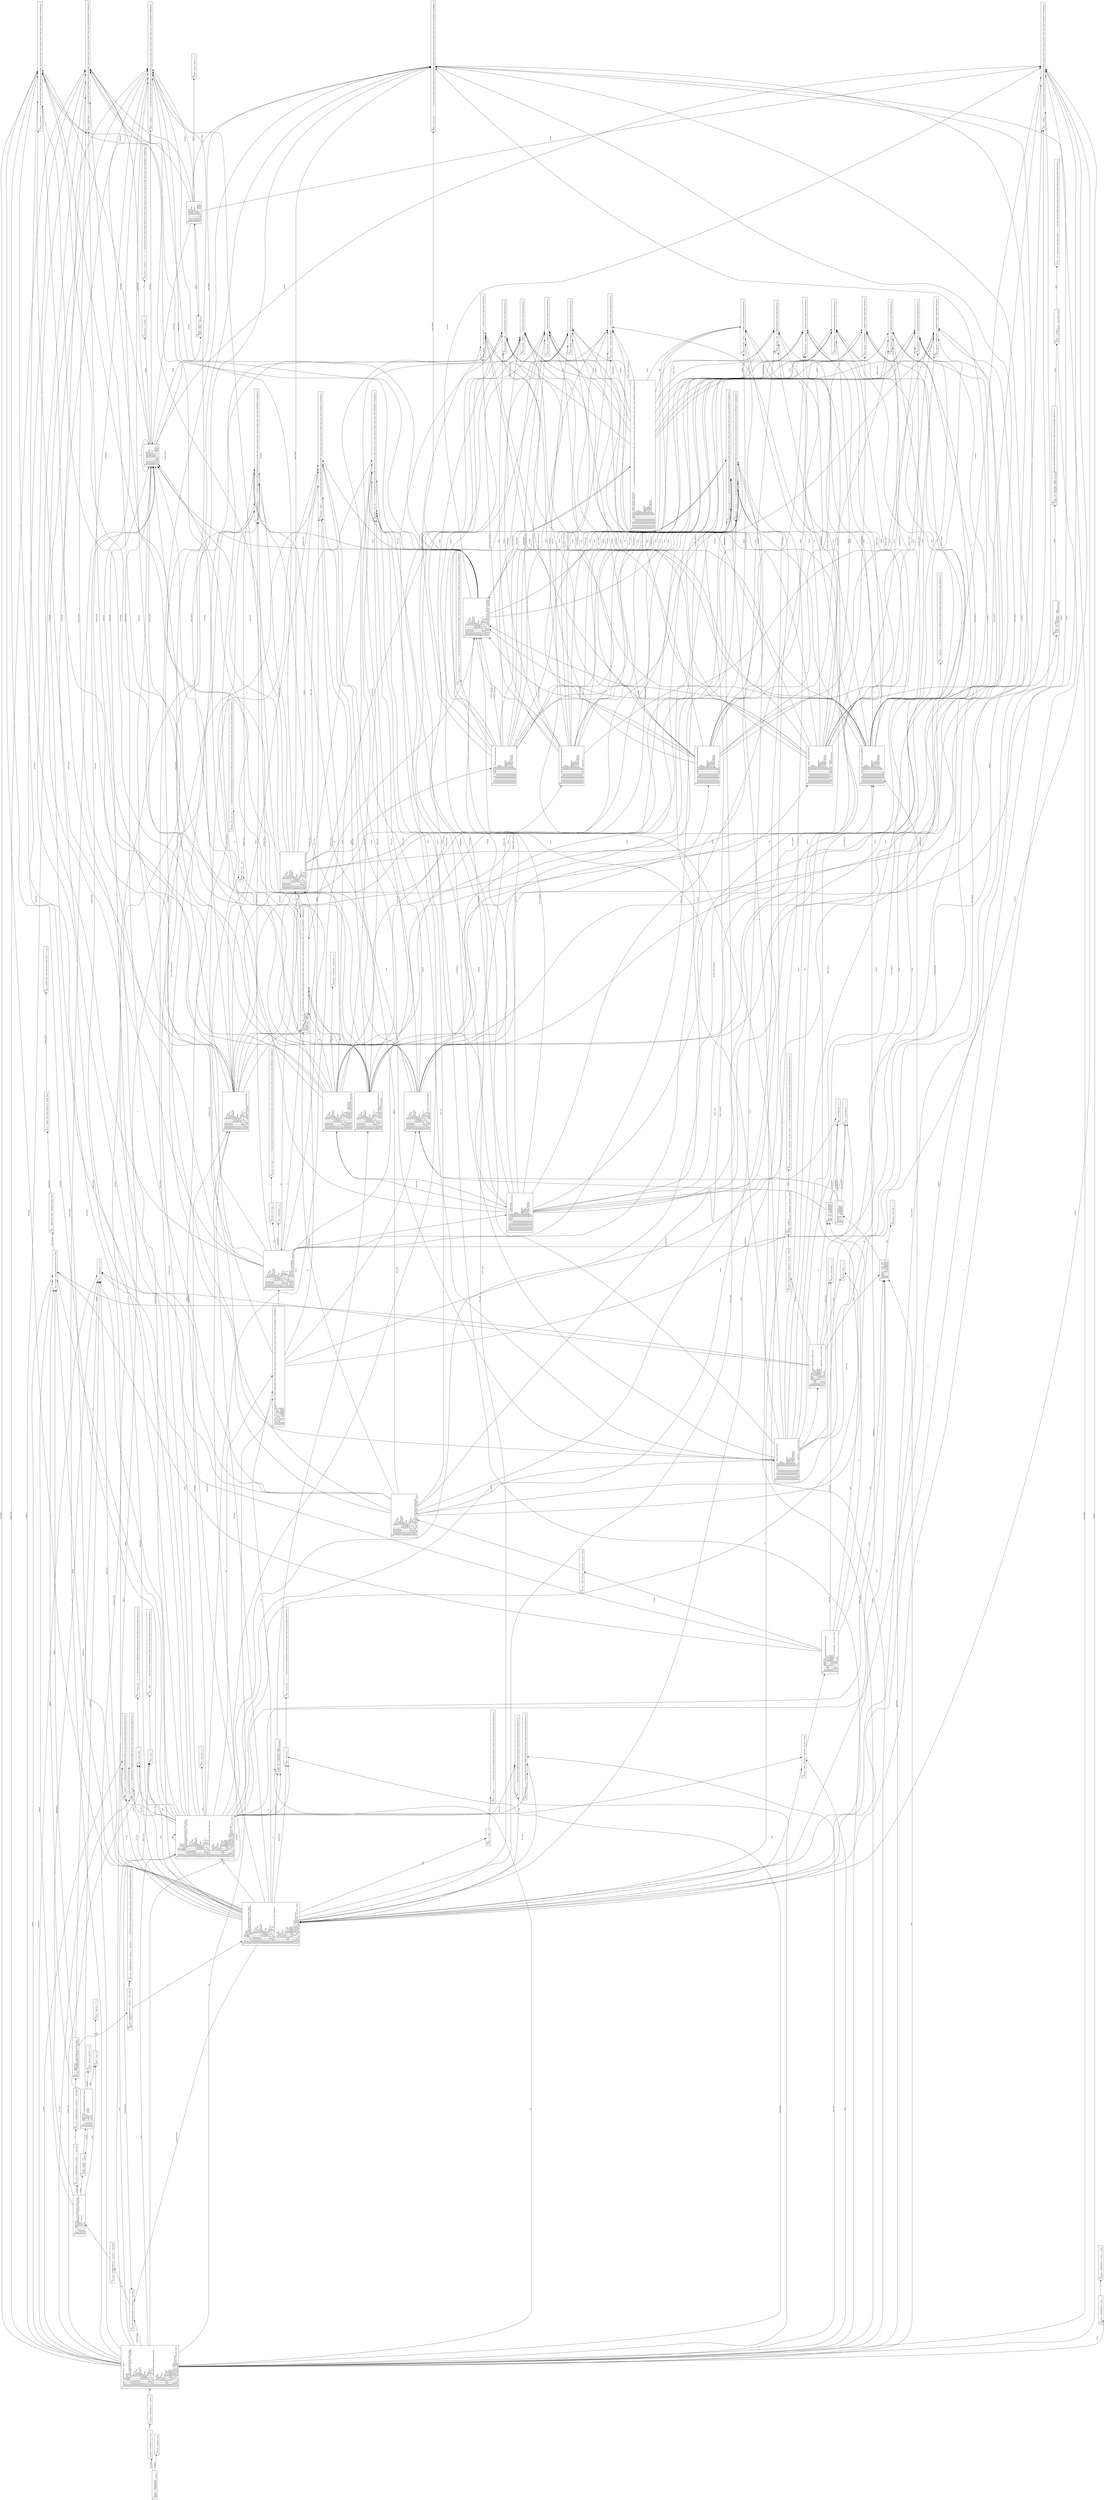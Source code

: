 digraph y {
	edge [fontsize=10];
	node [shape=box,fontsize=10];
	orientation=landscape;
	rankdir=LR;
	/*
	margin=0.2;
	page="8.27,11.69"; // for A4 printing
	ratio=auto;
	*/

	q0 [label="0:\l  $accept -> . program $end\l  program -> . PROGRAM ID '{' stmts '}'\l"];
	q1 [label="1:\l  program -> PROGRAM . ID '{' stmts '}'\l"];
	q2 [label="2:\l  $accept -> program . $end\l"];
	q3 [label="3:\l  program -> PROGRAM ID . '{' stmts '}'\l"];
	q4 [label="4:\l  program -> PROGRAM ID '{' . stmts '}'\l  stmts -> . stmt\l  stmts -> . stmt stmts\l  type -> . PRIMITIVE\l  type -> . ARRAY LESS_THAN PRIMITIVE MORE_THAN\l  func_def -> . SUBPROGRAM ID '(' params ')' ':' type block\l  expression -> . ID\l  expression -> . literal\l  expression -> . func_call\l  expression -> . binary_expr\l  expression -> . access\l  expression -> . primitive_func\l  access -> . ID '[' expression ']'\l  literal -> . INTEGER\l  literal -> . DOUBLE\l  literal -> . CARACTERE\l  literal -> . STRING\l  literal -> . array_literal\l  array_literal -> . '{' literais '}'\l  func_call -> . ID '(' args ')'\l  primitive_func -> . ID '.' ID\l  binary_expr -> . expression binary_operator expression\l  stmt -> . ';'\l  stmt -> . func_def\l  stmt -> . expression ';'\l  stmt -> . if_stmt\l  stmt -> . for_stmt\l  stmt -> . return_stmt ';'\l  stmt -> . atrib ';'\l  stmt -> . declaration ';'\l  declaration -> . type atrib\l  declaration -> . type ID\l  atrib -> . ID '=' expression\l  atrib -> . ID INCREMENT\l  atrib -> . ID DECREMENT\l  if_stmt -> . IF '(' expression ')' block\l  if_stmt -> . IF '(' expression ')' block ELSE block\l  for_stmt -> . FOR '(' for_part ';' expression ';' for_part ')' block\l  return_stmt -> . RETURN expression\l"];
	q5 [label="5:\l  expression -> ID . { ';' OR AND MOD SPLIT TIMES POWER MINUS PLUS MORE_THAN_EQUALS LESS_THAN_EQUALS MORE_THAN LESS_THAN DIFFERENT COMPARISON }\l  access -> ID . '[' expression ']'\l  func_call -> ID . '(' args ')'\l  primitive_func -> ID . '.' ID\l  atrib -> ID . '=' expression\l  atrib -> ID . INCREMENT\l  atrib -> ID . DECREMENT\l"];
	q6 [label="6:\l  type -> PRIMITIVE . { '{' ID }\l"];
	q7 [label="7:\l  type -> ARRAY . LESS_THAN PRIMITIVE MORE_THAN\l"];
	q8 [label="8:\l  literal -> INTEGER . { ';' ']' ',' ')' '}' OR AND MOD SPLIT TIMES POWER MINUS PLUS MORE_THAN_EQUALS LESS_THAN_EQUALS MORE_THAN LESS_THAN DIFFERENT COMPARISON }\l"];
	q9 [label="9:\l  literal -> CARACTERE . { ';' ']' ',' ')' '}' OR AND MOD SPLIT TIMES POWER MINUS PLUS MORE_THAN_EQUALS LESS_THAN_EQUALS MORE_THAN LESS_THAN DIFFERENT COMPARISON }\l"];
	q10 [label="10:\l  literal -> DOUBLE . { ';' ']' ',' ')' '}' OR AND MOD SPLIT TIMES POWER MINUS PLUS MORE_THAN_EQUALS LESS_THAN_EQUALS MORE_THAN LESS_THAN DIFFERENT COMPARISON }\l"];
	q11 [label="11:\l  literal -> STRING . { ';' ']' ',' ')' '}' OR AND MOD SPLIT TIMES POWER MINUS PLUS MORE_THAN_EQUALS LESS_THAN_EQUALS MORE_THAN LESS_THAN DIFFERENT COMPARISON }\l"];
	q12 [label="12:\l  func_def -> SUBPROGRAM . ID '(' params ')' ':' type block\l"];
	q13 [label="13:\l  if_stmt -> IF . '(' expression ')' block\l  if_stmt -> IF . '(' expression ')' block ELSE block\l"];
	q14 [label="14:\l  for_stmt -> FOR . '(' for_part ';' expression ';' for_part ')' block\l"];
	q15 [label="15:\l  expression -> . ID\l  expression -> . literal\l  expression -> . func_call\l  expression -> . binary_expr\l  expression -> . access\l  expression -> . primitive_func\l  access -> . ID '[' expression ']'\l  literal -> . INTEGER\l  literal -> . DOUBLE\l  literal -> . CARACTERE\l  literal -> . STRING\l  literal -> . array_literal\l  array_literal -> . '{' literais '}'\l  func_call -> . ID '(' args ')'\l  primitive_func -> . ID '.' ID\l  binary_expr -> . expression binary_operator expression\l  return_stmt -> RETURN . expression\l"];
	q16 [label="16:\l  literal -> . INTEGER\l  literal -> . DOUBLE\l  literal -> . CARACTERE\l  literal -> . STRING\l  literal -> . array_literal\l  literais -> . literal\l  literais -> . literal ',' literais\l  array_literal -> . '{' literais '}'\l  array_literal -> '{' . literais '}'\l"];
	q17 [label="17:\l  stmt -> ';' . { ';' '}' '{' RETURN FOR IF SUBPROGRAM STRING DOUBLE CARACTERE INTEGER ARRAY PRIMITIVE ID }\l"];
	q18 [label="18:\l  program -> PROGRAM ID '{' stmts . '}'\l"];
	q19 [label="19:\l  stmts -> . stmt\l  stmts -> stmt . { '}' }\l  stmts -> . stmt stmts\l  stmts -> stmt . stmts\l  type -> . PRIMITIVE\l  type -> . ARRAY LESS_THAN PRIMITIVE MORE_THAN\l  func_def -> . SUBPROGRAM ID '(' params ')' ':' type block\l  expression -> . ID\l  expression -> . literal\l  expression -> . func_call\l  expression -> . binary_expr\l  expression -> . access\l  expression -> . primitive_func\l  access -> . ID '[' expression ']'\l  literal -> . INTEGER\l  literal -> . DOUBLE\l  literal -> . CARACTERE\l  literal -> . STRING\l  literal -> . array_literal\l  array_literal -> . '{' literais '}'\l  func_call -> . ID '(' args ')'\l  primitive_func -> . ID '.' ID\l  binary_expr -> . expression binary_operator expression\l  stmt -> . ';'\l  stmt -> . func_def\l  stmt -> . expression ';'\l  stmt -> . if_stmt\l  stmt -> . for_stmt\l  stmt -> . return_stmt ';'\l  stmt -> . atrib ';'\l  stmt -> . declaration ';'\l  declaration -> . type atrib\l  declaration -> . type ID\l  atrib -> . ID '=' expression\l  atrib -> . ID INCREMENT\l  atrib -> . ID DECREMENT\l  if_stmt -> . IF '(' expression ')' block\l  if_stmt -> . IF '(' expression ')' block ELSE block\l  for_stmt -> . FOR '(' for_part ';' expression ';' for_part ')' block\l  return_stmt -> . RETURN expression\l"];
	q20 [label="20:\l  declaration -> type . atrib\l  declaration -> type . ID\l  atrib -> . ID '=' expression\l  atrib -> . ID INCREMENT\l  atrib -> . ID DECREMENT\l"];
	q21 [label="21:\l  stmt -> func_def . { ';' '}' '{' RETURN FOR IF SUBPROGRAM STRING DOUBLE CARACTERE INTEGER ARRAY PRIMITIVE ID }\l"];
	q22 [label="22:\l  binary_expr -> expression . binary_operator expression\l  binary_operator -> . PLUS\l  binary_operator -> . MINUS\l  binary_operator -> . POWER\l  binary_operator -> . TIMES\l  binary_operator -> . SPLIT\l  binary_operator -> . MOD\l  binary_operator -> . COMPARISON\l  binary_operator -> . DIFFERENT\l  binary_operator -> . LESS_THAN\l  binary_operator -> . MORE_THAN\l  binary_operator -> . LESS_THAN_EQUALS\l  binary_operator -> . MORE_THAN_EQUALS\l  binary_operator -> . AND\l  binary_operator -> . OR\l  stmt -> expression . ';'\l"];
	q23 [label="23:\l  expression -> literal . { ';' ']' ',' ')' OR AND MOD SPLIT TIMES POWER MINUS PLUS MORE_THAN_EQUALS LESS_THAN_EQUALS MORE_THAN LESS_THAN DIFFERENT COMPARISON }\l"];
	q24 [label="24:\l  expression -> func_call . { ';' ']' ',' ')' OR AND MOD SPLIT TIMES POWER MINUS PLUS MORE_THAN_EQUALS LESS_THAN_EQUALS MORE_THAN LESS_THAN DIFFERENT COMPARISON }\l"];
	q25 [label="25:\l  expression -> binary_expr . { ';' ']' ',' ')' OR AND MOD SPLIT TIMES POWER MINUS PLUS MORE_THAN_EQUALS LESS_THAN_EQUALS MORE_THAN LESS_THAN DIFFERENT COMPARISON }\l"];
	q26 [label="26:\l  expression -> access . { ';' ']' ',' ')' OR AND MOD SPLIT TIMES POWER MINUS PLUS MORE_THAN_EQUALS LESS_THAN_EQUALS MORE_THAN LESS_THAN DIFFERENT COMPARISON }\l"];
	q27 [label="27:\l  expression -> primitive_func . { ';' ']' ',' ')' OR AND MOD SPLIT TIMES POWER MINUS PLUS MORE_THAN_EQUALS LESS_THAN_EQUALS MORE_THAN LESS_THAN DIFFERENT COMPARISON }\l"];
	q28 [label="28:\l  literal -> array_literal . { ';' ']' ',' ')' '}' OR AND MOD SPLIT TIMES POWER MINUS PLUS MORE_THAN_EQUALS LESS_THAN_EQUALS MORE_THAN LESS_THAN DIFFERENT COMPARISON }\l"];
	q29 [label="29:\l  stmt -> if_stmt . { ';' '}' '{' RETURN FOR IF SUBPROGRAM STRING DOUBLE CARACTERE INTEGER ARRAY PRIMITIVE ID }\l"];
	q30 [label="30:\l  stmt -> for_stmt . { ';' '}' '{' RETURN FOR IF SUBPROGRAM STRING DOUBLE CARACTERE INTEGER ARRAY PRIMITIVE ID }\l"];
	q31 [label="31:\l  stmt -> return_stmt . ';'\l"];
	q32 [label="32:\l  stmt -> atrib . ';'\l"];
	q33 [label="33:\l  stmt -> declaration . ';'\l"];
	q34 [label="34:\l  atrib -> ID INCREMENT . { ';' ')' }\l"];
	q35 [label="35:\l  atrib -> ID DECREMENT . { ';' ')' }\l"];
	q36 [label="36:\l  expression -> . ID\l  expression -> . literal\l  expression -> . func_call\l  expression -> . binary_expr\l  expression -> . access\l  expression -> . primitive_func\l  access -> . ID '[' expression ']'\l  literal -> . INTEGER\l  literal -> . DOUBLE\l  literal -> . CARACTERE\l  literal -> . STRING\l  literal -> . array_literal\l  array_literal -> . '{' literais '}'\l  func_call -> . ID '(' args ')'\l  func_call -> ID '(' . args ')'\l  primitive_func -> . ID '.' ID\l  args -> . expressions\l  expressions -> . expression\l  expressions -> . expression ',' expressions\l  binary_expr -> . expression binary_operator expression\l"];
	q37 [label="37:\l  expression -> . ID\l  expression -> . literal\l  expression -> . func_call\l  expression -> . binary_expr\l  expression -> . access\l  expression -> . primitive_func\l  access -> . ID '[' expression ']'\l  access -> ID '[' . expression ']'\l  literal -> . INTEGER\l  literal -> . DOUBLE\l  literal -> . CARACTERE\l  literal -> . STRING\l  literal -> . array_literal\l  array_literal -> . '{' literais '}'\l  func_call -> . ID '(' args ')'\l  primitive_func -> . ID '.' ID\l  binary_expr -> . expression binary_operator expression\l"];
	q38 [label="38:\l  primitive_func -> ID '.' . ID\l"];
	q39 [label="39:\l  expression -> . ID\l  expression -> . literal\l  expression -> . func_call\l  expression -> . binary_expr\l  expression -> . access\l  expression -> . primitive_func\l  access -> . ID '[' expression ']'\l  literal -> . INTEGER\l  literal -> . DOUBLE\l  literal -> . CARACTERE\l  literal -> . STRING\l  literal -> . array_literal\l  array_literal -> . '{' literais '}'\l  func_call -> . ID '(' args ')'\l  primitive_func -> . ID '.' ID\l  binary_expr -> . expression binary_operator expression\l  atrib -> ID '=' . expression\l"];
	q40 [label="40:\l  type -> ARRAY LESS_THAN . PRIMITIVE MORE_THAN\l"];
	q41 [label="41:\l  func_def -> SUBPROGRAM ID . '(' params ')' ':' type block\l"];
	q42 [label="42:\l  expression -> . ID\l  expression -> . literal\l  expression -> . func_call\l  expression -> . binary_expr\l  expression -> . access\l  expression -> . primitive_func\l  access -> . ID '[' expression ']'\l  literal -> . INTEGER\l  literal -> . DOUBLE\l  literal -> . CARACTERE\l  literal -> . STRING\l  literal -> . array_literal\l  array_literal -> . '{' literais '}'\l  func_call -> . ID '(' args ')'\l  primitive_func -> . ID '.' ID\l  binary_expr -> . expression binary_operator expression\l  if_stmt -> IF '(' . expression ')' block\l  if_stmt -> IF '(' . expression ')' block ELSE block\l"];
	q43 [label="43:\l  type -> . PRIMITIVE\l  type -> . ARRAY LESS_THAN PRIMITIVE MORE_THAN\l  declaration -> . type atrib\l  declaration -> . type ID\l  atrib -> . ID '=' expression\l  atrib -> . ID INCREMENT\l  atrib -> . ID DECREMENT\l  for_stmt -> FOR '(' . for_part ';' expression ';' for_part ')' block\l  for_part -> . atrib\l  for_part -> . declaration\l"];
	q44 [label="44:\l  expression -> ID . { ';' ']' ',' ')' OR AND MOD SPLIT TIMES POWER MINUS PLUS MORE_THAN_EQUALS LESS_THAN_EQUALS MORE_THAN LESS_THAN DIFFERENT COMPARISON }\l  access -> ID . '[' expression ']'\l  func_call -> ID . '(' args ')'\l  primitive_func -> ID . '.' ID\l"];
	q45 [label="45:\l  binary_expr -> expression . binary_operator expression\l  binary_operator -> . PLUS\l  binary_operator -> . MINUS\l  binary_operator -> . POWER\l  binary_operator -> . TIMES\l  binary_operator -> . SPLIT\l  binary_operator -> . MOD\l  binary_operator -> . COMPARISON\l  binary_operator -> . DIFFERENT\l  binary_operator -> . LESS_THAN\l  binary_operator -> . MORE_THAN\l  binary_operator -> . LESS_THAN_EQUALS\l  binary_operator -> . MORE_THAN_EQUALS\l  binary_operator -> . AND\l  binary_operator -> . OR\l  return_stmt -> RETURN expression . { ';' }\l"];
	q46 [label="46:\l  literais -> literal . { '}' }\l  literais -> literal . ',' literais\l"];
	q47 [label="47:\l  array_literal -> '{' literais . '}'\l"];
	q48 [label="48:\l  program -> PROGRAM ID '{' stmts '}' . { $end }\l"];
	q49 [label="49:\l  stmts -> stmt stmts . { '}' }\l"];
	q50 [label="50:\l  declaration -> type ID . { ';' ')' }\l  atrib -> ID . '=' expression\l  atrib -> ID . INCREMENT\l  atrib -> ID . DECREMENT\l"];
	q51 [label="51:\l  declaration -> type atrib . { ';' ')' }\l"];
	q52 [label="52:\l  binary_operator -> COMPARISON . { '{' STRING DOUBLE CARACTERE INTEGER ID }\l"];
	q53 [label="53:\l  binary_operator -> DIFFERENT . { '{' STRING DOUBLE CARACTERE INTEGER ID }\l"];
	q54 [label="54:\l  binary_operator -> LESS_THAN . { '{' STRING DOUBLE CARACTERE INTEGER ID }\l"];
	q55 [label="55:\l  binary_operator -> MORE_THAN . { '{' STRING DOUBLE CARACTERE INTEGER ID }\l"];
	q56 [label="56:\l  binary_operator -> LESS_THAN_EQUALS . { '{' STRING DOUBLE CARACTERE INTEGER ID }\l"];
	q57 [label="57:\l  binary_operator -> MORE_THAN_EQUALS . { '{' STRING DOUBLE CARACTERE INTEGER ID }\l"];
	q58 [label="58:\l  binary_operator -> PLUS . { '{' STRING DOUBLE CARACTERE INTEGER ID }\l"];
	q59 [label="59:\l  binary_operator -> MINUS . { '{' STRING DOUBLE CARACTERE INTEGER ID }\l"];
	q60 [label="60:\l  binary_operator -> POWER . { '{' STRING DOUBLE CARACTERE INTEGER ID }\l"];
	q61 [label="61:\l  binary_operator -> TIMES . { '{' STRING DOUBLE CARACTERE INTEGER ID }\l"];
	q62 [label="62:\l  binary_operator -> SPLIT . { '{' STRING DOUBLE CARACTERE INTEGER ID }\l"];
	q63 [label="63:\l  binary_operator -> MOD . { '{' STRING DOUBLE CARACTERE INTEGER ID }\l"];
	q64 [label="64:\l  binary_operator -> AND . { '{' STRING DOUBLE CARACTERE INTEGER ID }\l"];
	q65 [label="65:\l  binary_operator -> OR . { '{' STRING DOUBLE CARACTERE INTEGER ID }\l"];
	q66 [label="66:\l  stmt -> expression ';' . { ';' '}' '{' RETURN FOR IF SUBPROGRAM STRING DOUBLE CARACTERE INTEGER ARRAY PRIMITIVE ID }\l"];
	q67 [label="67:\l  expression -> . ID\l  expression -> . literal\l  expression -> . func_call\l  expression -> . binary_expr\l  expression -> . access\l  expression -> . primitive_func\l  access -> . ID '[' expression ']'\l  literal -> . INTEGER\l  literal -> . DOUBLE\l  literal -> . CARACTERE\l  literal -> . STRING\l  literal -> . array_literal\l  array_literal -> . '{' literais '}'\l  func_call -> . ID '(' args ')'\l  primitive_func -> . ID '.' ID\l  binary_expr -> . expression binary_operator expression\l  binary_expr -> expression binary_operator . expression\l"];
	q68 [label="68:\l  stmt -> return_stmt ';' . { ';' '}' '{' RETURN FOR IF SUBPROGRAM STRING DOUBLE CARACTERE INTEGER ARRAY PRIMITIVE ID }\l"];
	q69 [label="69:\l  stmt -> atrib ';' . { ';' '}' '{' RETURN FOR IF SUBPROGRAM STRING DOUBLE CARACTERE INTEGER ARRAY PRIMITIVE ID }\l"];
	q70 [label="70:\l  stmt -> declaration ';' . { ';' '}' '{' RETURN FOR IF SUBPROGRAM STRING DOUBLE CARACTERE INTEGER ARRAY PRIMITIVE ID }\l"];
	q71 [label="71:\l  expressions -> expression . { ')' }\l  expressions -> expression . ',' expressions\l  binary_expr -> expression . binary_operator expression\l  binary_operator -> . PLUS\l  binary_operator -> . MINUS\l  binary_operator -> . POWER\l  binary_operator -> . TIMES\l  binary_operator -> . SPLIT\l  binary_operator -> . MOD\l  binary_operator -> . COMPARISON\l  binary_operator -> . DIFFERENT\l  binary_operator -> . LESS_THAN\l  binary_operator -> . MORE_THAN\l  binary_operator -> . LESS_THAN_EQUALS\l  binary_operator -> . MORE_THAN_EQUALS\l  binary_operator -> . AND\l  binary_operator -> . OR\l"];
	q72 [label="72:\l  func_call -> ID '(' args . ')'\l"];
	q73 [label="73:\l  args -> expressions . { ')' }\l"];
	q74 [label="74:\l  access -> ID '[' expression . ']'\l  binary_expr -> expression . binary_operator expression\l  binary_operator -> . PLUS\l  binary_operator -> . MINUS\l  binary_operator -> . POWER\l  binary_operator -> . TIMES\l  binary_operator -> . SPLIT\l  binary_operator -> . MOD\l  binary_operator -> . COMPARISON\l  binary_operator -> . DIFFERENT\l  binary_operator -> . LESS_THAN\l  binary_operator -> . MORE_THAN\l  binary_operator -> . LESS_THAN_EQUALS\l  binary_operator -> . MORE_THAN_EQUALS\l  binary_operator -> . AND\l  binary_operator -> . OR\l"];
	q75 [label="75:\l  primitive_func -> ID '.' ID . { ';' ']' ',' ')' OR AND MOD SPLIT TIMES POWER MINUS PLUS MORE_THAN_EQUALS LESS_THAN_EQUALS MORE_THAN LESS_THAN DIFFERENT COMPARISON }\l"];
	q76 [label="76:\l  binary_expr -> expression . binary_operator expression\l  binary_operator -> . PLUS\l  binary_operator -> . MINUS\l  binary_operator -> . POWER\l  binary_operator -> . TIMES\l  binary_operator -> . SPLIT\l  binary_operator -> . MOD\l  binary_operator -> . COMPARISON\l  binary_operator -> . DIFFERENT\l  binary_operator -> . LESS_THAN\l  binary_operator -> . MORE_THAN\l  binary_operator -> . LESS_THAN_EQUALS\l  binary_operator -> . MORE_THAN_EQUALS\l  binary_operator -> . AND\l  binary_operator -> . OR\l  atrib -> ID '=' expression . { ';' ')' }\l"];
	q77 [label="77:\l  type -> ARRAY LESS_THAN PRIMITIVE . MORE_THAN\l"];
	q78 [label="78:\l  type -> . PRIMITIVE\l  type -> . ARRAY LESS_THAN PRIMITIVE MORE_THAN\l  func_def -> SUBPROGRAM ID '(' . params ')' ':' type block\l  params -> . param\l  params -> . param ',' params\l  params -> . { ')' }\l  param -> . type ID\l"];
	q79 [label="79:\l  binary_expr -> expression . binary_operator expression\l  binary_operator -> . PLUS\l  binary_operator -> . MINUS\l  binary_operator -> . POWER\l  binary_operator -> . TIMES\l  binary_operator -> . SPLIT\l  binary_operator -> . MOD\l  binary_operator -> . COMPARISON\l  binary_operator -> . DIFFERENT\l  binary_operator -> . LESS_THAN\l  binary_operator -> . MORE_THAN\l  binary_operator -> . LESS_THAN_EQUALS\l  binary_operator -> . MORE_THAN_EQUALS\l  binary_operator -> . AND\l  binary_operator -> . OR\l  if_stmt -> IF '(' expression . ')' block\l  if_stmt -> IF '(' expression . ')' block ELSE block\l"];
	q80 [label="80:\l  atrib -> ID . '=' expression\l  atrib -> ID . INCREMENT\l  atrib -> ID . DECREMENT\l"];
	q81 [label="81:\l  for_part -> atrib . { ';' ')' }\l"];
	q82 [label="82:\l  for_part -> declaration . { ';' ')' }\l"];
	q83 [label="83:\l  for_stmt -> FOR '(' for_part . ';' expression ';' for_part ')' block\l"];
	q84 [label="84:\l  literal -> . INTEGER\l  literal -> . DOUBLE\l  literal -> . CARACTERE\l  literal -> . STRING\l  literal -> . array_literal\l  literais -> . literal\l  literais -> . literal ',' literais\l  literais -> literal ',' . literais\l  array_literal -> . '{' literais '}'\l"];
	q85 [label="85:\l  array_literal -> '{' literais '}' . { ';' ']' ',' ')' '}' OR AND MOD SPLIT TIMES POWER MINUS PLUS MORE_THAN_EQUALS LESS_THAN_EQUALS MORE_THAN LESS_THAN DIFFERENT COMPARISON }\l"];
	q86 [label="86:\l  binary_expr -> expression . binary_operator expression\l  binary_expr -> expression binary_operator expression . { ';' ']' ',' ')' OR AND MOD SPLIT TIMES POWER MINUS PLUS MORE_THAN_EQUALS LESS_THAN_EQUALS MORE_THAN LESS_THAN DIFFERENT COMPARISON }\l  binary_operator -> . PLUS\l  binary_operator -> . MINUS\l  binary_operator -> . POWER\l  binary_operator -> . TIMES\l  binary_operator -> . SPLIT\l  binary_operator -> . MOD\l  binary_operator -> . COMPARISON\l  binary_operator -> . DIFFERENT\l  binary_operator -> . LESS_THAN\l  binary_operator -> . MORE_THAN\l  binary_operator -> . LESS_THAN_EQUALS\l  binary_operator -> . MORE_THAN_EQUALS\l  binary_operator -> . AND\l  binary_operator -> . OR\l"];
	q87 [label="87:\l  expression -> . ID\l  expression -> . literal\l  expression -> . func_call\l  expression -> . binary_expr\l  expression -> . access\l  expression -> . primitive_func\l  access -> . ID '[' expression ']'\l  literal -> . INTEGER\l  literal -> . DOUBLE\l  literal -> . CARACTERE\l  literal -> . STRING\l  literal -> . array_literal\l  array_literal -> . '{' literais '}'\l  func_call -> . ID '(' args ')'\l  primitive_func -> . ID '.' ID\l  expressions -> . expression\l  expressions -> . expression ',' expressions\l  expressions -> expression ',' . expressions\l  binary_expr -> . expression binary_operator expression\l"];
	q88 [label="88:\l  func_call -> ID '(' args ')' . { ';' ']' ',' ')' OR AND MOD SPLIT TIMES POWER MINUS PLUS MORE_THAN_EQUALS LESS_THAN_EQUALS MORE_THAN LESS_THAN DIFFERENT COMPARISON }\l"];
	q89 [label="89:\l  access -> ID '[' expression ']' . { ';' ']' ',' ')' OR AND MOD SPLIT TIMES POWER MINUS PLUS MORE_THAN_EQUALS LESS_THAN_EQUALS MORE_THAN LESS_THAN DIFFERENT COMPARISON }\l"];
	q90 [label="90:\l  type -> ARRAY LESS_THAN PRIMITIVE MORE_THAN . { '{' ID }\l"];
	q91 [label="91:\l  param -> type . ID\l"];
	q92 [label="92:\l  func_def -> SUBPROGRAM ID '(' params . ')' ':' type block\l"];
	q93 [label="93:\l  params -> param . { ')' }\l  params -> param . ',' params\l"];
	q94 [label="94:\l  block -> . '{' stmts '}'\l  if_stmt -> IF '(' expression ')' . block\l  if_stmt -> IF '(' expression ')' . block ELSE block\l"];
	q95 [label="95:\l  expression -> . ID\l  expression -> . literal\l  expression -> . func_call\l  expression -> . binary_expr\l  expression -> . access\l  expression -> . primitive_func\l  access -> . ID '[' expression ']'\l  literal -> . INTEGER\l  literal -> . DOUBLE\l  literal -> . CARACTERE\l  literal -> . STRING\l  literal -> . array_literal\l  array_literal -> . '{' literais '}'\l  func_call -> . ID '(' args ')'\l  primitive_func -> . ID '.' ID\l  binary_expr -> . expression binary_operator expression\l  for_stmt -> FOR '(' for_part ';' . expression ';' for_part ')' block\l"];
	q96 [label="96:\l  literais -> literal ',' literais . { '}' }\l"];
	q97 [label="97:\l  expressions -> expression ',' expressions . { ')' }\l"];
	q98 [label="98:\l  param -> type ID . { ',' ')' }\l"];
	q99 [label="99:\l  func_def -> SUBPROGRAM ID '(' params ')' . ':' type block\l"];
	q100 [label="100:\l  type -> . PRIMITIVE\l  type -> . ARRAY LESS_THAN PRIMITIVE MORE_THAN\l  params -> . param\l  params -> . param ',' params\l  params -> param ',' . params\l  params -> . { ')' }\l  param -> . type ID\l"];
	q101 [label="101:\l  stmts -> . stmt\l  stmts -> . stmt stmts\l  type -> . PRIMITIVE\l  type -> . ARRAY LESS_THAN PRIMITIVE MORE_THAN\l  func_def -> . SUBPROGRAM ID '(' params ')' ':' type block\l  block -> '{' . stmts '}'\l  expression -> . ID\l  expression -> . literal\l  expression -> . func_call\l  expression -> . binary_expr\l  expression -> . access\l  expression -> . primitive_func\l  access -> . ID '[' expression ']'\l  literal -> . INTEGER\l  literal -> . DOUBLE\l  literal -> . CARACTERE\l  literal -> . STRING\l  literal -> . array_literal\l  array_literal -> . '{' literais '}'\l  func_call -> . ID '(' args ')'\l  primitive_func -> . ID '.' ID\l  binary_expr -> . expression binary_operator expression\l  stmt -> . ';'\l  stmt -> . func_def\l  stmt -> . expression ';'\l  stmt -> . if_stmt\l  stmt -> . for_stmt\l  stmt -> . return_stmt ';'\l  stmt -> . atrib ';'\l  stmt -> . declaration ';'\l  declaration -> . type atrib\l  declaration -> . type ID\l  atrib -> . ID '=' expression\l  atrib -> . ID INCREMENT\l  atrib -> . ID DECREMENT\l  if_stmt -> . IF '(' expression ')' block\l  if_stmt -> . IF '(' expression ')' block ELSE block\l  for_stmt -> . FOR '(' for_part ';' expression ';' for_part ')' block\l  return_stmt -> . RETURN expression\l"];
	q102 [label="102:\l  if_stmt -> IF '(' expression ')' block . { ';' '}' '{' RETURN FOR IF SUBPROGRAM STRING DOUBLE CARACTERE INTEGER ARRAY PRIMITIVE ID }\l  if_stmt -> IF '(' expression ')' block . ELSE block\l"];
	q103 [label="103:\l  binary_expr -> expression . binary_operator expression\l  binary_operator -> . PLUS\l  binary_operator -> . MINUS\l  binary_operator -> . POWER\l  binary_operator -> . TIMES\l  binary_operator -> . SPLIT\l  binary_operator -> . MOD\l  binary_operator -> . COMPARISON\l  binary_operator -> . DIFFERENT\l  binary_operator -> . LESS_THAN\l  binary_operator -> . MORE_THAN\l  binary_operator -> . LESS_THAN_EQUALS\l  binary_operator -> . MORE_THAN_EQUALS\l  binary_operator -> . AND\l  binary_operator -> . OR\l  for_stmt -> FOR '(' for_part ';' expression . ';' for_part ')' block\l"];
	q104 [label="104:\l  type -> . PRIMITIVE\l  type -> . ARRAY LESS_THAN PRIMITIVE MORE_THAN\l  func_def -> SUBPROGRAM ID '(' params ')' ':' . type block\l"];
	q105 [label="105:\l  params -> param ',' params . { ')' }\l"];
	q106 [label="106:\l  block -> '{' stmts . '}'\l"];
	q107 [label="107:\l  block -> . '{' stmts '}'\l  if_stmt -> IF '(' expression ')' block ELSE . block\l"];
	q108 [label="108:\l  type -> . PRIMITIVE\l  type -> . ARRAY LESS_THAN PRIMITIVE MORE_THAN\l  declaration -> . type atrib\l  declaration -> . type ID\l  atrib -> . ID '=' expression\l  atrib -> . ID INCREMENT\l  atrib -> . ID DECREMENT\l  for_stmt -> FOR '(' for_part ';' expression ';' . for_part ')' block\l  for_part -> . atrib\l  for_part -> . declaration\l"];
	q109 [label="109:\l  func_def -> SUBPROGRAM ID '(' params ')' ':' type . block\l  block -> . '{' stmts '}'\l"];
	q110 [label="110:\l  block -> '{' stmts '}' . { ';' '}' '{' RETURN FOR ELSE IF SUBPROGRAM STRING DOUBLE CARACTERE INTEGER ARRAY PRIMITIVE ID }\l"];
	q111 [label="111:\l  if_stmt -> IF '(' expression ')' block ELSE block . { ';' '}' '{' RETURN FOR IF SUBPROGRAM STRING DOUBLE CARACTERE INTEGER ARRAY PRIMITIVE ID }\l"];
	q112 [label="112:\l  for_stmt -> FOR '(' for_part ';' expression ';' for_part . ')' block\l"];
	q113 [label="113:\l  func_def -> SUBPROGRAM ID '(' params ')' ':' type block . { ';' '}' '{' RETURN FOR IF SUBPROGRAM STRING DOUBLE CARACTERE INTEGER ARRAY PRIMITIVE ID }\l"];
	q114 [label="114:\l  block -> . '{' stmts '}'\l  for_stmt -> FOR '(' for_part ';' expression ';' for_part ')' . block\l"];
	q115 [label="115:\l  for_stmt -> FOR '(' for_part ';' expression ';' for_part ')' block . { ';' '}' '{' RETURN FOR IF SUBPROGRAM STRING DOUBLE CARACTERE INTEGER ARRAY PRIMITIVE ID }\l"];

	q0 -> q1 [label="PROGRAM"];
	q0 -> q2 [label="program"];
	q1 -> q3 [label="ID"];
	q3 -> q4 [label="'{'"];
	q4 -> q5 [label="ID"];
	q4 -> q6 [label="PRIMITIVE"];
	q4 -> q7 [label="ARRAY"];
	q4 -> q8 [label="INTEGER"];
	q4 -> q9 [label="CARACTERE"];
	q4 -> q10 [label="DOUBLE"];
	q4 -> q11 [label="STRING"];
	q4 -> q12 [label="SUBPROGRAM"];
	q4 -> q13 [label="IF"];
	q4 -> q14 [label="FOR"];
	q4 -> q15 [label="RETURN"];
	q4 -> q16 [label="'{'"];
	q4 -> q17 [label="';'"];
	q4 -> q18 [label="stmts"];
	q4 -> q19 [label="stmt"];
	q4 -> q20 [label="type"];
	q4 -> q21 [label="func_def"];
	q4 -> q22 [label="expression"];
	q4 -> q23 [label="literal"];
	q4 -> q24 [label="func_call"];
	q4 -> q25 [label="binary_expr"];
	q4 -> q26 [label="access"];
	q4 -> q27 [label="primitive_func"];
	q4 -> q28 [label="array_literal"];
	q4 -> q29 [label="if_stmt"];
	q4 -> q30 [label="for_stmt"];
	q4 -> q31 [label="return_stmt"];
	q4 -> q32 [label="atrib"];
	q4 -> q33 [label="declaration"];
	q5 -> q34 [label="INCREMENT"];
	q5 -> q35 [label="DECREMENT"];
	q5 -> q36 [label="'('"];
	q5 -> q37 [label="'['"];
	q5 -> q38 [label="'.'"];
	q5 -> q39 [label="'='"];
	q7 -> q40 [label="LESS_THAN"];
	q12 -> q41 [label="ID"];
	q13 -> q42 [label="'('"];
	q14 -> q43 [label="'('"];
	q15 -> q44 [label="ID"];
	q15 -> q8 [label="INTEGER"];
	q15 -> q9 [label="CARACTERE"];
	q15 -> q10 [label="DOUBLE"];
	q15 -> q11 [label="STRING"];
	q15 -> q16 [label="'{'"];
	q15 -> q45 [label="expression"];
	q15 -> q23 [label="literal"];
	q15 -> q24 [label="func_call"];
	q15 -> q25 [label="binary_expr"];
	q15 -> q26 [label="access"];
	q15 -> q27 [label="primitive_func"];
	q15 -> q28 [label="array_literal"];
	q16 -> q8 [label="INTEGER"];
	q16 -> q9 [label="CARACTERE"];
	q16 -> q10 [label="DOUBLE"];
	q16 -> q11 [label="STRING"];
	q16 -> q16 [label="'{'"];
	q16 -> q46 [label="literal"];
	q16 -> q28 [label="array_literal"];
	q16 -> q47 [label="literais"];
	q18 -> q48 [label="'}'"];
	q19 -> q5 [label="ID"];
	q19 -> q6 [label="PRIMITIVE"];
	q19 -> q7 [label="ARRAY"];
	q19 -> q8 [label="INTEGER"];
	q19 -> q9 [label="CARACTERE"];
	q19 -> q10 [label="DOUBLE"];
	q19 -> q11 [label="STRING"];
	q19 -> q12 [label="SUBPROGRAM"];
	q19 -> q13 [label="IF"];
	q19 -> q14 [label="FOR"];
	q19 -> q15 [label="RETURN"];
	q19 -> q16 [label="'{'"];
	q19 -> q17 [label="';'"];
	q19 -> q49 [label="stmts"];
	q19 -> q19 [label="stmt"];
	q19 -> q20 [label="type"];
	q19 -> q21 [label="func_def"];
	q19 -> q22 [label="expression"];
	q19 -> q23 [label="literal"];
	q19 -> q24 [label="func_call"];
	q19 -> q25 [label="binary_expr"];
	q19 -> q26 [label="access"];
	q19 -> q27 [label="primitive_func"];
	q19 -> q28 [label="array_literal"];
	q19 -> q29 [label="if_stmt"];
	q19 -> q30 [label="for_stmt"];
	q19 -> q31 [label="return_stmt"];
	q19 -> q32 [label="atrib"];
	q19 -> q33 [label="declaration"];
	q20 -> q50 [label="ID"];
	q20 -> q51 [label="atrib"];
	q22 -> q52 [label="COMPARISON"];
	q22 -> q53 [label="DIFFERENT"];
	q22 -> q54 [label="LESS_THAN"];
	q22 -> q55 [label="MORE_THAN"];
	q22 -> q56 [label="LESS_THAN_EQUALS"];
	q22 -> q57 [label="MORE_THAN_EQUALS"];
	q22 -> q58 [label="PLUS"];
	q22 -> q59 [label="MINUS"];
	q22 -> q60 [label="POWER"];
	q22 -> q61 [label="TIMES"];
	q22 -> q62 [label="SPLIT"];
	q22 -> q63 [label="MOD"];
	q22 -> q64 [label="AND"];
	q22 -> q65 [label="OR"];
	q22 -> q66 [label="';'"];
	q22 -> q67 [label="binary_operator"];
	q31 -> q68 [label="';'"];
	q32 -> q69 [label="';'"];
	q33 -> q70 [label="';'"];
	q36 -> q44 [label="ID"];
	q36 -> q8 [label="INTEGER"];
	q36 -> q9 [label="CARACTERE"];
	q36 -> q10 [label="DOUBLE"];
	q36 -> q11 [label="STRING"];
	q36 -> q16 [label="'{'"];
	q36 -> q71 [label="expression"];
	q36 -> q23 [label="literal"];
	q36 -> q24 [label="func_call"];
	q36 -> q25 [label="binary_expr"];
	q36 -> q26 [label="access"];
	q36 -> q27 [label="primitive_func"];
	q36 -> q28 [label="array_literal"];
	q36 -> q72 [label="args"];
	q36 -> q73 [label="expressions"];
	q37 -> q44 [label="ID"];
	q37 -> q8 [label="INTEGER"];
	q37 -> q9 [label="CARACTERE"];
	q37 -> q10 [label="DOUBLE"];
	q37 -> q11 [label="STRING"];
	q37 -> q16 [label="'{'"];
	q37 -> q74 [label="expression"];
	q37 -> q23 [label="literal"];
	q37 -> q24 [label="func_call"];
	q37 -> q25 [label="binary_expr"];
	q37 -> q26 [label="access"];
	q37 -> q27 [label="primitive_func"];
	q37 -> q28 [label="array_literal"];
	q38 -> q75 [label="ID"];
	q39 -> q44 [label="ID"];
	q39 -> q8 [label="INTEGER"];
	q39 -> q9 [label="CARACTERE"];
	q39 -> q10 [label="DOUBLE"];
	q39 -> q11 [label="STRING"];
	q39 -> q16 [label="'{'"];
	q39 -> q76 [label="expression"];
	q39 -> q23 [label="literal"];
	q39 -> q24 [label="func_call"];
	q39 -> q25 [label="binary_expr"];
	q39 -> q26 [label="access"];
	q39 -> q27 [label="primitive_func"];
	q39 -> q28 [label="array_literal"];
	q40 -> q77 [label="PRIMITIVE"];
	q41 -> q78 [label="'('"];
	q42 -> q44 [label="ID"];
	q42 -> q8 [label="INTEGER"];
	q42 -> q9 [label="CARACTERE"];
	q42 -> q10 [label="DOUBLE"];
	q42 -> q11 [label="STRING"];
	q42 -> q16 [label="'{'"];
	q42 -> q79 [label="expression"];
	q42 -> q23 [label="literal"];
	q42 -> q24 [label="func_call"];
	q42 -> q25 [label="binary_expr"];
	q42 -> q26 [label="access"];
	q42 -> q27 [label="primitive_func"];
	q42 -> q28 [label="array_literal"];
	q43 -> q80 [label="ID"];
	q43 -> q6 [label="PRIMITIVE"];
	q43 -> q7 [label="ARRAY"];
	q43 -> q20 [label="type"];
	q43 -> q81 [label="atrib"];
	q43 -> q82 [label="declaration"];
	q43 -> q83 [label="for_part"];
	q44 -> q36 [label="'('"];
	q44 -> q37 [label="'['"];
	q44 -> q38 [label="'.'"];
	q45 -> q52 [label="COMPARISON"];
	q45 -> q53 [label="DIFFERENT"];
	q45 -> q54 [label="LESS_THAN"];
	q45 -> q55 [label="MORE_THAN"];
	q45 -> q56 [label="LESS_THAN_EQUALS"];
	q45 -> q57 [label="MORE_THAN_EQUALS"];
	q45 -> q58 [label="PLUS"];
	q45 -> q59 [label="MINUS"];
	q45 -> q60 [label="POWER"];
	q45 -> q61 [label="TIMES"];
	q45 -> q62 [label="SPLIT"];
	q45 -> q63 [label="MOD"];
	q45 -> q64 [label="AND"];
	q45 -> q65 [label="OR"];
	q45 -> q67 [label="binary_operator"];
	q46 -> q84 [label="','"];
	q47 -> q85 [label="'}'"];
	q50 -> q34 [label="INCREMENT"];
	q50 -> q35 [label="DECREMENT"];
	q50 -> q39 [label="'='"];
	q67 -> q44 [label="ID"];
	q67 -> q8 [label="INTEGER"];
	q67 -> q9 [label="CARACTERE"];
	q67 -> q10 [label="DOUBLE"];
	q67 -> q11 [label="STRING"];
	q67 -> q16 [label="'{'"];
	q67 -> q86 [label="expression"];
	q67 -> q23 [label="literal"];
	q67 -> q24 [label="func_call"];
	q67 -> q25 [label="binary_expr"];
	q67 -> q26 [label="access"];
	q67 -> q27 [label="primitive_func"];
	q67 -> q28 [label="array_literal"];
	q71 -> q52 [label="COMPARISON"];
	q71 -> q53 [label="DIFFERENT"];
	q71 -> q54 [label="LESS_THAN"];
	q71 -> q55 [label="MORE_THAN"];
	q71 -> q56 [label="LESS_THAN_EQUALS"];
	q71 -> q57 [label="MORE_THAN_EQUALS"];
	q71 -> q58 [label="PLUS"];
	q71 -> q59 [label="MINUS"];
	q71 -> q60 [label="POWER"];
	q71 -> q61 [label="TIMES"];
	q71 -> q62 [label="SPLIT"];
	q71 -> q63 [label="MOD"];
	q71 -> q64 [label="AND"];
	q71 -> q65 [label="OR"];
	q71 -> q87 [label="','"];
	q71 -> q67 [label="binary_operator"];
	q72 -> q88 [label="')'"];
	q74 -> q52 [label="COMPARISON"];
	q74 -> q53 [label="DIFFERENT"];
	q74 -> q54 [label="LESS_THAN"];
	q74 -> q55 [label="MORE_THAN"];
	q74 -> q56 [label="LESS_THAN_EQUALS"];
	q74 -> q57 [label="MORE_THAN_EQUALS"];
	q74 -> q58 [label="PLUS"];
	q74 -> q59 [label="MINUS"];
	q74 -> q60 [label="POWER"];
	q74 -> q61 [label="TIMES"];
	q74 -> q62 [label="SPLIT"];
	q74 -> q63 [label="MOD"];
	q74 -> q64 [label="AND"];
	q74 -> q65 [label="OR"];
	q74 -> q89 [label="']'"];
	q74 -> q67 [label="binary_operator"];
	q76 -> q52 [label="COMPARISON"];
	q76 -> q53 [label="DIFFERENT"];
	q76 -> q54 [label="LESS_THAN"];
	q76 -> q55 [label="MORE_THAN"];
	q76 -> q56 [label="LESS_THAN_EQUALS"];
	q76 -> q57 [label="MORE_THAN_EQUALS"];
	q76 -> q58 [label="PLUS"];
	q76 -> q59 [label="MINUS"];
	q76 -> q60 [label="POWER"];
	q76 -> q61 [label="TIMES"];
	q76 -> q62 [label="SPLIT"];
	q76 -> q63 [label="MOD"];
	q76 -> q64 [label="AND"];
	q76 -> q65 [label="OR"];
	q76 -> q67 [label="binary_operator"];
	q77 -> q90 [label="MORE_THAN"];
	q78 -> q6 [label="PRIMITIVE"];
	q78 -> q7 [label="ARRAY"];
	q78 -> q91 [label="type"];
	q78 -> q92 [label="params"];
	q78 -> q93 [label="param"];
	q79 -> q52 [label="COMPARISON"];
	q79 -> q53 [label="DIFFERENT"];
	q79 -> q54 [label="LESS_THAN"];
	q79 -> q55 [label="MORE_THAN"];
	q79 -> q56 [label="LESS_THAN_EQUALS"];
	q79 -> q57 [label="MORE_THAN_EQUALS"];
	q79 -> q58 [label="PLUS"];
	q79 -> q59 [label="MINUS"];
	q79 -> q60 [label="POWER"];
	q79 -> q61 [label="TIMES"];
	q79 -> q62 [label="SPLIT"];
	q79 -> q63 [label="MOD"];
	q79 -> q64 [label="AND"];
	q79 -> q65 [label="OR"];
	q79 -> q94 [label="')'"];
	q79 -> q67 [label="binary_operator"];
	q80 -> q34 [label="INCREMENT"];
	q80 -> q35 [label="DECREMENT"];
	q80 -> q39 [label="'='"];
	q83 -> q95 [label="';'"];
	q84 -> q8 [label="INTEGER"];
	q84 -> q9 [label="CARACTERE"];
	q84 -> q10 [label="DOUBLE"];
	q84 -> q11 [label="STRING"];
	q84 -> q16 [label="'{'"];
	q84 -> q46 [label="literal"];
	q84 -> q28 [label="array_literal"];
	q84 -> q96 [label="literais"];
	q86 -> q52 [label="COMPARISON"];
	q86 -> q53 [label="DIFFERENT"];
	q86 -> q54 [label="LESS_THAN"];
	q86 -> q55 [label="MORE_THAN"];
	q86 -> q56 [label="LESS_THAN_EQUALS"];
	q86 -> q57 [label="MORE_THAN_EQUALS"];
	q86 -> q58 [label="PLUS"];
	q86 -> q59 [label="MINUS"];
	q86 -> q60 [label="POWER"];
	q86 -> q61 [label="TIMES"];
	q86 -> q62 [label="SPLIT"];
	q86 -> q63 [label="MOD"];
	q86 -> q64 [label="AND"];
	q86 -> q65 [label="OR"];
	q86 -> q67 [label="binary_operator"];
	q87 -> q44 [label="ID"];
	q87 -> q8 [label="INTEGER"];
	q87 -> q9 [label="CARACTERE"];
	q87 -> q10 [label="DOUBLE"];
	q87 -> q11 [label="STRING"];
	q87 -> q16 [label="'{'"];
	q87 -> q71 [label="expression"];
	q87 -> q23 [label="literal"];
	q87 -> q24 [label="func_call"];
	q87 -> q25 [label="binary_expr"];
	q87 -> q26 [label="access"];
	q87 -> q27 [label="primitive_func"];
	q87 -> q28 [label="array_literal"];
	q87 -> q97 [label="expressions"];
	q91 -> q98 [label="ID"];
	q92 -> q99 [label="')'"];
	q93 -> q100 [label="','"];
	q94 -> q101 [label="'{'"];
	q94 -> q102 [label="block"];
	q95 -> q44 [label="ID"];
	q95 -> q8 [label="INTEGER"];
	q95 -> q9 [label="CARACTERE"];
	q95 -> q10 [label="DOUBLE"];
	q95 -> q11 [label="STRING"];
	q95 -> q16 [label="'{'"];
	q95 -> q103 [label="expression"];
	q95 -> q23 [label="literal"];
	q95 -> q24 [label="func_call"];
	q95 -> q25 [label="binary_expr"];
	q95 -> q26 [label="access"];
	q95 -> q27 [label="primitive_func"];
	q95 -> q28 [label="array_literal"];
	q99 -> q104 [label="':'"];
	q100 -> q6 [label="PRIMITIVE"];
	q100 -> q7 [label="ARRAY"];
	q100 -> q91 [label="type"];
	q100 -> q105 [label="params"];
	q100 -> q93 [label="param"];
	q101 -> q5 [label="ID"];
	q101 -> q6 [label="PRIMITIVE"];
	q101 -> q7 [label="ARRAY"];
	q101 -> q8 [label="INTEGER"];
	q101 -> q9 [label="CARACTERE"];
	q101 -> q10 [label="DOUBLE"];
	q101 -> q11 [label="STRING"];
	q101 -> q12 [label="SUBPROGRAM"];
	q101 -> q13 [label="IF"];
	q101 -> q14 [label="FOR"];
	q101 -> q15 [label="RETURN"];
	q101 -> q16 [label="'{'"];
	q101 -> q17 [label="';'"];
	q101 -> q106 [label="stmts"];
	q101 -> q19 [label="stmt"];
	q101 -> q20 [label="type"];
	q101 -> q21 [label="func_def"];
	q101 -> q22 [label="expression"];
	q101 -> q23 [label="literal"];
	q101 -> q24 [label="func_call"];
	q101 -> q25 [label="binary_expr"];
	q101 -> q26 [label="access"];
	q101 -> q27 [label="primitive_func"];
	q101 -> q28 [label="array_literal"];
	q101 -> q29 [label="if_stmt"];
	q101 -> q30 [label="for_stmt"];
	q101 -> q31 [label="return_stmt"];
	q101 -> q32 [label="atrib"];
	q101 -> q33 [label="declaration"];
	q102 -> q107 [label="ELSE"];
	q103 -> q52 [label="COMPARISON"];
	q103 -> q53 [label="DIFFERENT"];
	q103 -> q54 [label="LESS_THAN"];
	q103 -> q55 [label="MORE_THAN"];
	q103 -> q56 [label="LESS_THAN_EQUALS"];
	q103 -> q57 [label="MORE_THAN_EQUALS"];
	q103 -> q58 [label="PLUS"];
	q103 -> q59 [label="MINUS"];
	q103 -> q60 [label="POWER"];
	q103 -> q61 [label="TIMES"];
	q103 -> q62 [label="SPLIT"];
	q103 -> q63 [label="MOD"];
	q103 -> q64 [label="AND"];
	q103 -> q65 [label="OR"];
	q103 -> q108 [label="';'"];
	q103 -> q67 [label="binary_operator"];
	q104 -> q6 [label="PRIMITIVE"];
	q104 -> q7 [label="ARRAY"];
	q104 -> q109 [label="type"];
	q106 -> q110 [label="'}'"];
	q107 -> q101 [label="'{'"];
	q107 -> q111 [label="block"];
	q108 -> q80 [label="ID"];
	q108 -> q6 [label="PRIMITIVE"];
	q108 -> q7 [label="ARRAY"];
	q108 -> q20 [label="type"];
	q108 -> q81 [label="atrib"];
	q108 -> q82 [label="declaration"];
	q108 -> q112 [label="for_part"];
	q109 -> q101 [label="'{'"];
	q109 -> q113 [label="block"];
	q112 -> q114 [label="')'"];
	q114 -> q101 [label="'{'"];
	q114 -> q115 [label="block"];
}
